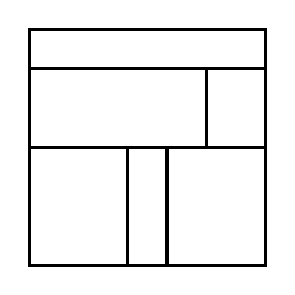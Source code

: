 \begin{tikzpicture}[very thick, scale=.5]
    \draw (0,5) rectangle (6,6);
    \draw (0,3) rectangle (9/2,5);
    \draw (9/2,3) rectangle (6,5);
    \draw (0,0) rectangle (5/2,3);
    \draw (5/2,0) rectangle (7/2,3);
    \draw (7/2,0) rectangle (6,3);
\end{tikzpicture}
